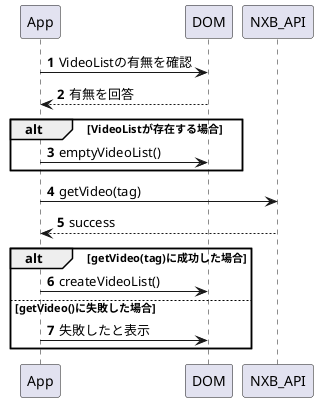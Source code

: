 @startuml updateVideoList()
autonumber

App -> DOM: VideoListの有無を確認
DOM --> App: 有無を回答

alt VideoListが存在する場合
    App -> DOM: emptyVideoList()
end

App -> NXB_API: getVideo(tag)
NXB_API ---> App: success

alt getVideo(tag)に成功した場合
    App -> DOM: createVideoList()
else getVideo()に失敗した場合
    App -> DOM: 失敗したと表示
end
@enduml
